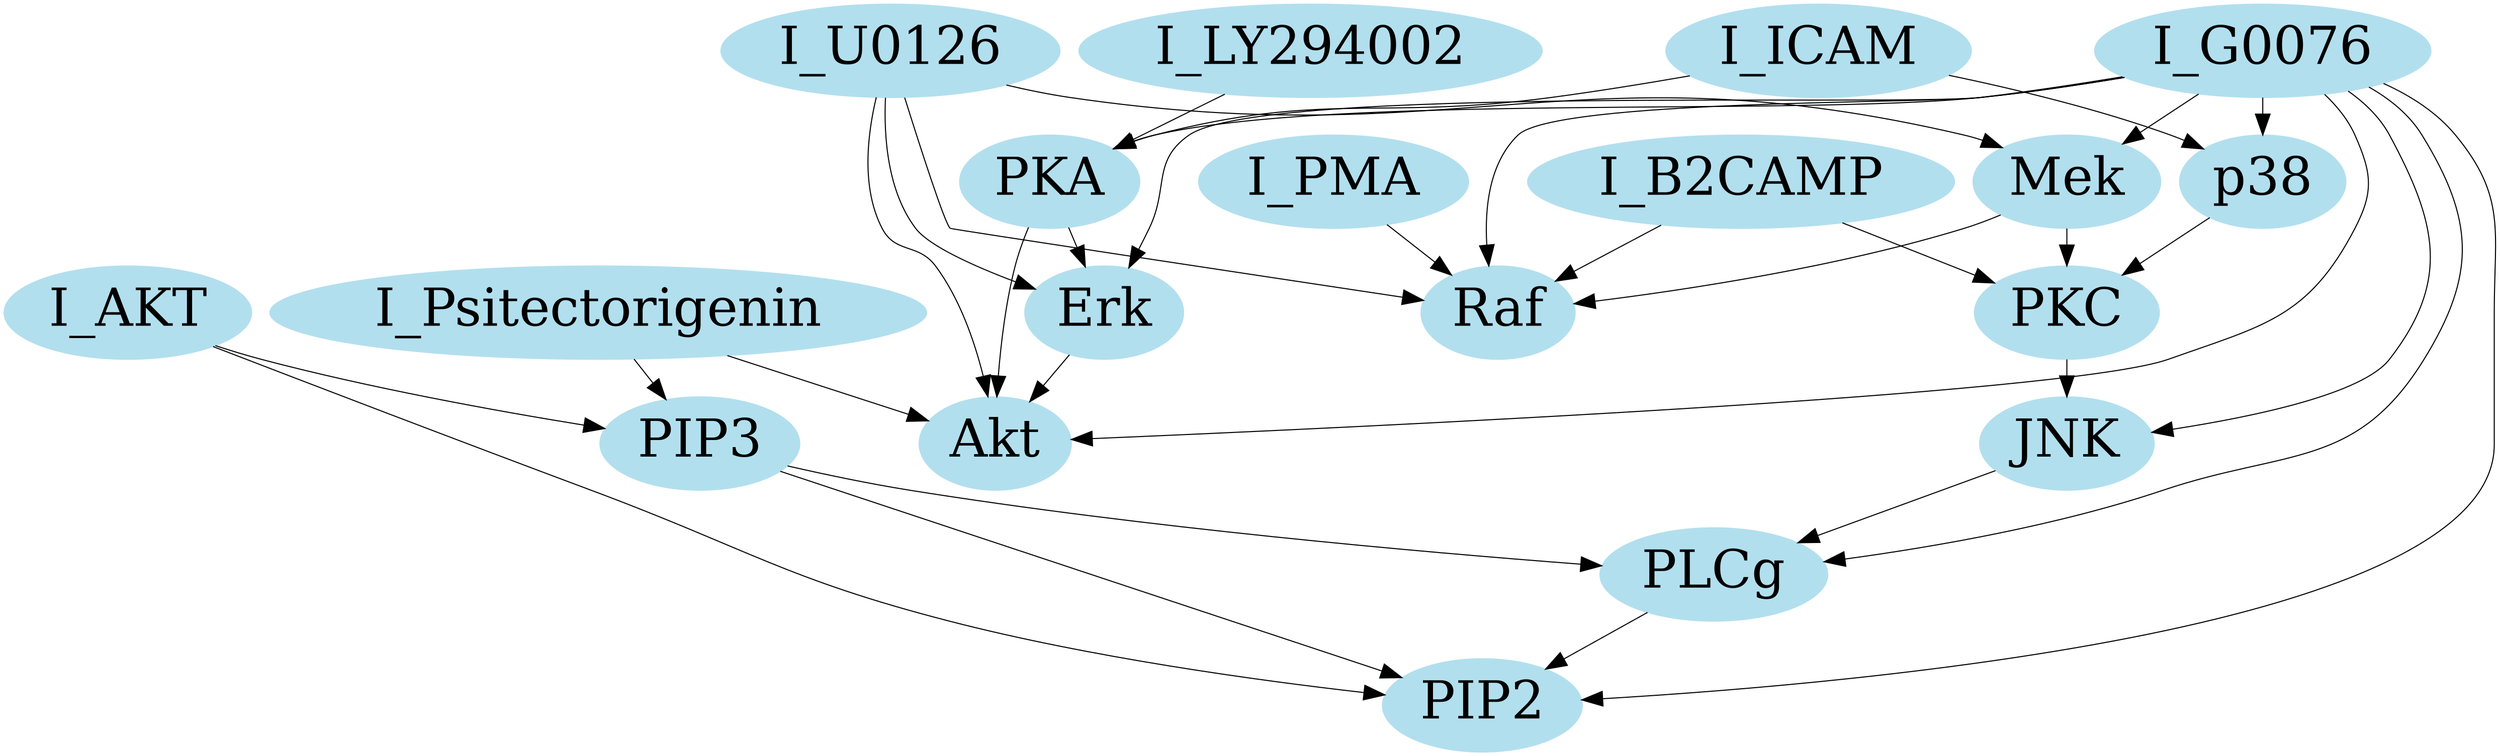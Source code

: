 digraph ofzo {
node [color=lightblue2, style=filled, fontsize=50];
edge [color=black, arrowsize=2];
"Raf";
"Mek";
"PLCg";
"PIP2";
"PIP3";
"Erk";
"Akt";
"PKA";
"PKC";
"p38";
"JNK";
"I_ICAM";
"I_AKT";
"I_G0076";
"I_Psitectorigenin";
"I_U0126";
"I_LY294002";
"I_PMA";
"I_B2CAMP";
"I_G0076" -> "Mek";
"I_G0076" -> "JNK";
"Erk" -> "Akt";
"I_U0126" -> "Raf";
"I_U0126" -> "Erk";
"I_U0126" -> "Mek";
"I_G0076" -> "Akt";
"PIP3" -> "PIP2";
"I_PMA" -> "Raf";
"Mek" -> "PKC";
"I_U0126" -> "Akt";
"Mek" -> "Raf";
"I_B2CAMP" -> "Raf";
"I_G0076" -> "Erk";
"p38" -> "PKC";
"PLCg" -> "PIP2";
"I_Psitectorigenin" -> "Akt";
"I_ICAM" -> "p38";
"PIP3" -> "PLCg";
"PKA" -> "Erk";
"I_G0076" -> "Raf";
"I_AKT" -> "PIP2";
"I_G0076" -> "PLCg";
"I_G0076" -> "PIP2";
"I_ICAM" -> "PKA";
"I_G0076" -> "PKA";
"I_LY294002" -> "PKA";
"PKA" -> "Akt";
"PKC" -> "JNK";
"I_B2CAMP" -> "PKC";
"I_G0076" -> "p38";
"JNK" -> "PLCg";
"I_Psitectorigenin" -> "PIP3";
"I_AKT" -> "PIP3";
}
